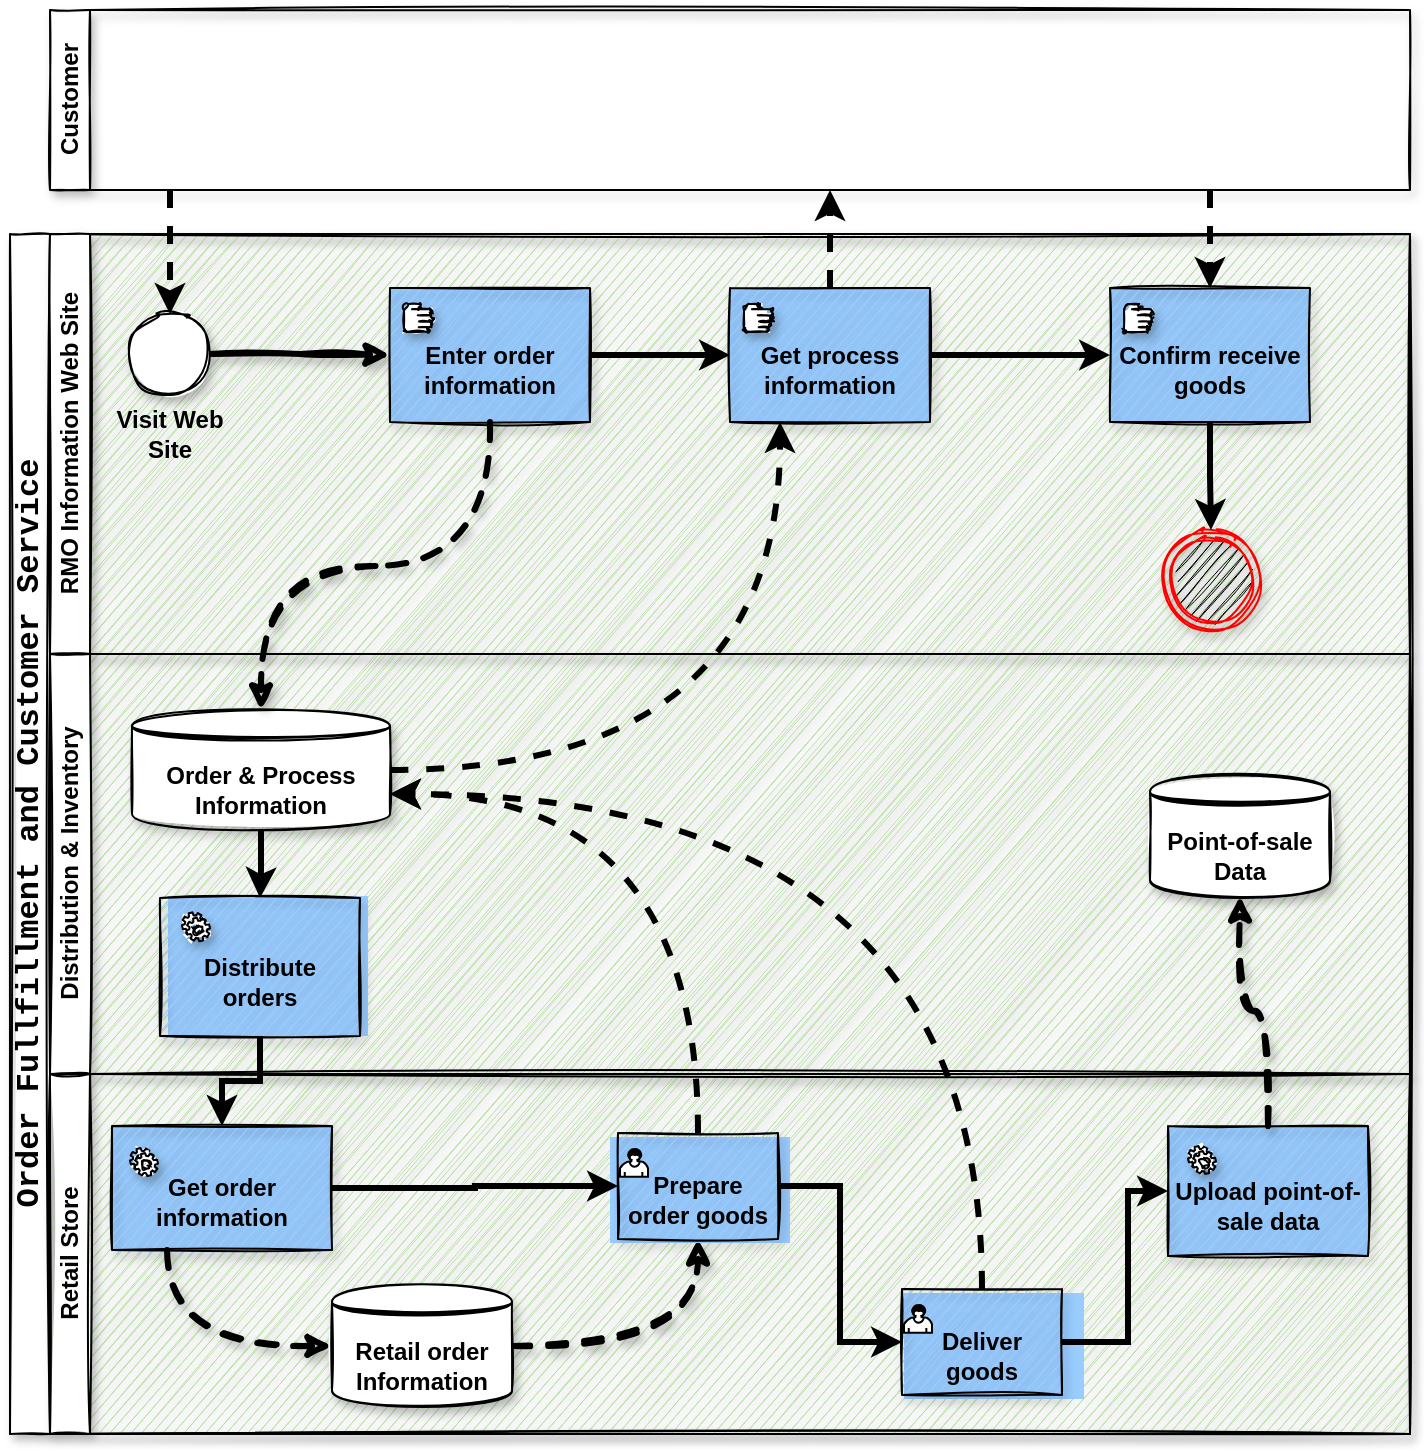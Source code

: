 <mxfile version="14.6.1" type="github">
  <diagram id="prtHgNgQTEPvFCAcTncT" name="Page-1">
    <mxGraphModel dx="990" dy="548" grid="1" gridSize="10" guides="1" tooltips="1" connect="1" arrows="1" fold="1" page="1" pageScale="1" pageWidth="827" pageHeight="1169" math="0" shadow="0">
      <root>
        <mxCell id="0" />
        <mxCell id="1" parent="0" />
        <mxCell id="dNxyNK7c78bLwvsdeMH5-19" value="&lt;div style=&quot;font-family: &amp;#34;consolas&amp;#34; , &amp;#34;courier new&amp;#34; , monospace ; font-weight: normal ; line-height: 27px&quot;&gt;&lt;span style=&quot;font-weight: bold&quot;&gt;&lt;font style=&quot;font-size: 16px&quot;&gt;Order&amp;nbsp;Fullfillment&amp;nbsp;and&amp;nbsp;Customer&amp;nbsp;Service&lt;/font&gt;&lt;/span&gt;&lt;/div&gt;" style="swimlane;html=1;childLayout=stackLayout;resizeParent=1;resizeParentMax=0;horizontal=0;startSize=20;horizontalStack=0;shadow=1;sketch=1;swimlaneFillColor=#B9E0A5;rounded=0;glass=0;" parent="1" vertex="1">
          <mxGeometry x="80" y="122" width="700" height="600" as="geometry">
            <mxRectangle x="120" y="120" width="40" height="370" as="alternateBounds" />
          </mxGeometry>
        </mxCell>
        <mxCell id="589XAvg-LLkNVb0MRYLu-1" value="RMO Information Web Site" style="swimlane;html=1;startSize=20;horizontal=0;shadow=1;sketch=1;" vertex="1" parent="dNxyNK7c78bLwvsdeMH5-19">
          <mxGeometry x="20" width="680" height="210" as="geometry">
            <mxRectangle x="20" width="670" height="20" as="alternateBounds" />
          </mxGeometry>
        </mxCell>
        <mxCell id="589XAvg-LLkNVb0MRYLu-2" style="edgeStyle=orthogonalEdgeStyle;sketch=1;orthogonalLoop=1;jettySize=auto;html=1;entryX=0;entryY=0.5;entryDx=0;entryDy=0;shadow=1;strokeWidth=3;rounded=0;" edge="1" parent="589XAvg-LLkNVb0MRYLu-1" source="589XAvg-LLkNVb0MRYLu-11" target="589XAvg-LLkNVb0MRYLu-5">
          <mxGeometry relative="1" as="geometry" />
        </mxCell>
        <mxCell id="589XAvg-LLkNVb0MRYLu-4" value="" style="group;fillColor=#99CCFF;" vertex="1" connectable="0" parent="589XAvg-LLkNVb0MRYLu-1">
          <mxGeometry x="170" y="27" width="100" height="67" as="geometry" />
        </mxCell>
        <mxCell id="589XAvg-LLkNVb0MRYLu-5" value="&lt;b&gt;&lt;br&gt;Enter order information&lt;/b&gt;" style="rounded=0;whiteSpace=wrap;html=1;shadow=1;glass=0;sketch=1;fillColor=#99CCFF;" vertex="1" parent="589XAvg-LLkNVb0MRYLu-4">
          <mxGeometry width="100" height="67" as="geometry" />
        </mxCell>
        <mxCell id="589XAvg-LLkNVb0MRYLu-6" value="" style="shape=mxgraph.bpmn.manual_task;html=1;outlineConnect=0;rounded=0;shadow=1;glass=0;sketch=1;" vertex="1" parent="589XAvg-LLkNVb0MRYLu-4">
          <mxGeometry x="7" y="8" width="14" height="14" as="geometry" />
        </mxCell>
        <mxCell id="589XAvg-LLkNVb0MRYLu-10" value="" style="group" vertex="1" connectable="0" parent="589XAvg-LLkNVb0MRYLu-1">
          <mxGeometry x="25" y="40" width="70" height="70" as="geometry" />
        </mxCell>
        <mxCell id="589XAvg-LLkNVb0MRYLu-11" value="" style="ellipse;whiteSpace=wrap;html=1;shadow=1;sketch=1;" vertex="1" parent="589XAvg-LLkNVb0MRYLu-10">
          <mxGeometry x="15" width="40" height="40" as="geometry" />
        </mxCell>
        <mxCell id="589XAvg-LLkNVb0MRYLu-12" value="&lt;b&gt;Visit Web Site&lt;/b&gt;" style="text;html=1;strokeColor=none;fillColor=none;align=center;verticalAlign=middle;whiteSpace=wrap;rounded=0;shadow=1;glass=0;" vertex="1" parent="589XAvg-LLkNVb0MRYLu-10">
          <mxGeometry y="50" width="70" height="20" as="geometry" />
        </mxCell>
        <mxCell id="589XAvg-LLkNVb0MRYLu-106" value="" style="group;fillColor=#99CCFF;" vertex="1" connectable="0" parent="589XAvg-LLkNVb0MRYLu-1">
          <mxGeometry x="340" y="27" width="100" height="67" as="geometry" />
        </mxCell>
        <mxCell id="589XAvg-LLkNVb0MRYLu-107" value="&lt;b&gt;&lt;br&gt;Get process information&lt;/b&gt;" style="rounded=0;whiteSpace=wrap;html=1;shadow=1;glass=0;sketch=1;fillColor=#99CCFF;" vertex="1" parent="589XAvg-LLkNVb0MRYLu-106">
          <mxGeometry width="100" height="67" as="geometry" />
        </mxCell>
        <mxCell id="589XAvg-LLkNVb0MRYLu-108" value="" style="shape=mxgraph.bpmn.manual_task;html=1;outlineConnect=0;rounded=0;shadow=1;glass=0;sketch=1;" vertex="1" parent="589XAvg-LLkNVb0MRYLu-106">
          <mxGeometry x="7" y="8" width="14" height="14" as="geometry" />
        </mxCell>
        <mxCell id="589XAvg-LLkNVb0MRYLu-109" style="edgeStyle=orthogonalEdgeStyle;rounded=0;orthogonalLoop=1;jettySize=auto;html=1;entryX=0;entryY=0.5;entryDx=0;entryDy=0;strokeWidth=3;" edge="1" parent="589XAvg-LLkNVb0MRYLu-1" source="589XAvg-LLkNVb0MRYLu-5" target="589XAvg-LLkNVb0MRYLu-107">
          <mxGeometry relative="1" as="geometry" />
        </mxCell>
        <mxCell id="589XAvg-LLkNVb0MRYLu-121" value="" style="group;fillColor=#99CCFF;" vertex="1" connectable="0" parent="589XAvg-LLkNVb0MRYLu-1">
          <mxGeometry x="530" y="27" width="100" height="67" as="geometry" />
        </mxCell>
        <mxCell id="589XAvg-LLkNVb0MRYLu-122" value="&lt;b&gt;&lt;br&gt;Confirm receive goods&lt;br&gt;&lt;/b&gt;" style="rounded=0;whiteSpace=wrap;html=1;shadow=1;glass=0;sketch=1;fillColor=#99CCFF;" vertex="1" parent="589XAvg-LLkNVb0MRYLu-121">
          <mxGeometry width="100" height="67" as="geometry" />
        </mxCell>
        <mxCell id="589XAvg-LLkNVb0MRYLu-123" value="" style="shape=mxgraph.bpmn.manual_task;html=1;outlineConnect=0;rounded=0;shadow=1;glass=0;sketch=1;" vertex="1" parent="589XAvg-LLkNVb0MRYLu-121">
          <mxGeometry x="7" y="8" width="14" height="14" as="geometry" />
        </mxCell>
        <mxCell id="589XAvg-LLkNVb0MRYLu-125" style="edgeStyle=orthogonalEdgeStyle;orthogonalLoop=1;jettySize=auto;html=1;entryX=0;entryY=0.5;entryDx=0;entryDy=0;strokeWidth=3;rounded=0;" edge="1" parent="589XAvg-LLkNVb0MRYLu-1" source="589XAvg-LLkNVb0MRYLu-107" target="589XAvg-LLkNVb0MRYLu-122">
          <mxGeometry relative="1" as="geometry" />
        </mxCell>
        <mxCell id="e2wK-yW2sYxYP3PSsNnn-108" value="" style="ellipse;html=1;shape=endState;fillColor=#000000;strokeColor=#ff0000;rounded=0;shadow=1;glass=0;sketch=1;" parent="589XAvg-LLkNVb0MRYLu-1" vertex="1">
          <mxGeometry x="556" y="148" width="49" height="50" as="geometry" />
        </mxCell>
        <mxCell id="589XAvg-LLkNVb0MRYLu-126" style="edgeStyle=orthogonalEdgeStyle;rounded=0;orthogonalLoop=1;jettySize=auto;html=1;entryX=0.5;entryY=0;entryDx=0;entryDy=0;strokeWidth=3;" edge="1" parent="589XAvg-LLkNVb0MRYLu-1" source="589XAvg-LLkNVb0MRYLu-122" target="e2wK-yW2sYxYP3PSsNnn-108">
          <mxGeometry relative="1" as="geometry" />
        </mxCell>
        <mxCell id="dNxyNK7c78bLwvsdeMH5-20" value="Distribution &amp;amp; Inventory" style="swimlane;html=1;startSize=20;horizontal=0;shadow=1;sketch=1;" parent="dNxyNK7c78bLwvsdeMH5-19" vertex="1">
          <mxGeometry x="20" y="210" width="680" height="210" as="geometry">
            <mxRectangle x="20" width="670" height="20" as="alternateBounds" />
          </mxGeometry>
        </mxCell>
        <mxCell id="e2wK-yW2sYxYP3PSsNnn-73" value="&lt;b&gt;Point-of-sale Data&lt;/b&gt;" style="shape=datastore;whiteSpace=wrap;html=1;rounded=0;shadow=1;glass=0;sketch=1;" parent="dNxyNK7c78bLwvsdeMH5-20" vertex="1">
          <mxGeometry x="550" y="61" width="90" height="60" as="geometry" />
        </mxCell>
        <mxCell id="589XAvg-LLkNVb0MRYLu-91" style="edgeStyle=orthogonalEdgeStyle;rounded=0;orthogonalLoop=1;jettySize=auto;html=1;entryX=0.5;entryY=0;entryDx=0;entryDy=0;strokeWidth=3;" edge="1" parent="dNxyNK7c78bLwvsdeMH5-20" source="589XAvg-LLkNVb0MRYLu-3" target="589XAvg-LLkNVb0MRYLu-87">
          <mxGeometry relative="1" as="geometry" />
        </mxCell>
        <mxCell id="589XAvg-LLkNVb0MRYLu-3" value="&lt;b&gt;Order &amp;amp; Process Information&lt;/b&gt;" style="shape=datastore;whiteSpace=wrap;html=1;rounded=0;shadow=1;glass=0;sketch=1;" vertex="1" parent="dNxyNK7c78bLwvsdeMH5-20">
          <mxGeometry x="41" y="28" width="129" height="60" as="geometry" />
        </mxCell>
        <mxCell id="589XAvg-LLkNVb0MRYLu-86" value="" style="group;fillColor=#99CCFF;" vertex="1" connectable="0" parent="dNxyNK7c78bLwvsdeMH5-20">
          <mxGeometry x="59" y="121" width="100" height="70" as="geometry" />
        </mxCell>
        <mxCell id="589XAvg-LLkNVb0MRYLu-90" value="" style="group" vertex="1" connectable="0" parent="589XAvg-LLkNVb0MRYLu-86">
          <mxGeometry width="100" height="70" as="geometry" />
        </mxCell>
        <mxCell id="589XAvg-LLkNVb0MRYLu-92" value="" style="group" vertex="1" connectable="0" parent="589XAvg-LLkNVb0MRYLu-90">
          <mxGeometry x="-4" y="1" width="100" height="69" as="geometry" />
        </mxCell>
        <mxCell id="589XAvg-LLkNVb0MRYLu-87" value="&lt;b&gt;&lt;br&gt;Distribute &lt;br&gt;orders&lt;/b&gt;" style="rounded=0;whiteSpace=wrap;html=1;shadow=1;glass=0;sketch=1;fillColor=#99CCFF;" vertex="1" parent="589XAvg-LLkNVb0MRYLu-92">
          <mxGeometry width="100" height="69" as="geometry" />
        </mxCell>
        <mxCell id="589XAvg-LLkNVb0MRYLu-89" value="" style="shape=mxgraph.bpmn.service_task;html=1;outlineConnect=0;rounded=0;shadow=1;glass=0;sketch=1;" vertex="1" parent="589XAvg-LLkNVb0MRYLu-92">
          <mxGeometry x="11" y="7.209" width="14" height="14.418" as="geometry" />
        </mxCell>
        <mxCell id="dNxyNK7c78bLwvsdeMH5-22" value="Retail Store" style="swimlane;html=1;startSize=20;horizontal=0;shadow=1;sketch=1;" parent="dNxyNK7c78bLwvsdeMH5-19" vertex="1">
          <mxGeometry x="20" y="420" width="680" height="180" as="geometry" />
        </mxCell>
        <mxCell id="e2wK-yW2sYxYP3PSsNnn-81" value="" style="group;fillColor=#99CCFF;" parent="dNxyNK7c78bLwvsdeMH5-22" vertex="1" connectable="0">
          <mxGeometry x="31" y="26" width="110" height="62" as="geometry" />
        </mxCell>
        <mxCell id="e2wK-yW2sYxYP3PSsNnn-78" value="&lt;b&gt;&lt;br&gt;Get order information&lt;/b&gt;" style="rounded=0;whiteSpace=wrap;html=1;shadow=1;glass=0;sketch=1;fillColor=#99CCFF;" parent="e2wK-yW2sYxYP3PSsNnn-81" vertex="1">
          <mxGeometry width="110" height="62" as="geometry" />
        </mxCell>
        <mxCell id="589XAvg-LLkNVb0MRYLu-94" value="" style="shape=mxgraph.bpmn.service_task;html=1;outlineConnect=0;rounded=0;shadow=1;glass=0;sketch=1;" vertex="1" parent="e2wK-yW2sYxYP3PSsNnn-81">
          <mxGeometry x="9" y="11" width="14" height="14" as="geometry" />
        </mxCell>
        <mxCell id="e2wK-yW2sYxYP3PSsNnn-86" style="edgeStyle=orthogonalEdgeStyle;curved=1;sketch=1;orthogonalLoop=1;jettySize=auto;html=1;entryX=0;entryY=0.5;entryDx=0;entryDy=0;shadow=1;dashed=1;strokeWidth=3;exitX=0.25;exitY=1;exitDx=0;exitDy=0;" parent="dNxyNK7c78bLwvsdeMH5-22" source="e2wK-yW2sYxYP3PSsNnn-78" target="589XAvg-LLkNVb0MRYLu-95" edge="1">
          <mxGeometry relative="1" as="geometry">
            <mxPoint x="197.42" y="120.85" as="targetPoint" />
          </mxGeometry>
        </mxCell>
        <mxCell id="e2wK-yW2sYxYP3PSsNnn-89" style="edgeStyle=orthogonalEdgeStyle;curved=1;sketch=1;orthogonalLoop=1;jettySize=auto;html=1;entryX=0.5;entryY=1;entryDx=0;entryDy=0;shadow=1;dashed=1;strokeWidth=3;exitX=1;exitY=0.5;exitDx=0;exitDy=0;" parent="dNxyNK7c78bLwvsdeMH5-22" source="589XAvg-LLkNVb0MRYLu-95" target="e2wK-yW2sYxYP3PSsNnn-87" edge="1">
          <mxGeometry relative="1" as="geometry">
            <mxPoint x="237.5" y="113" as="sourcePoint" />
          </mxGeometry>
        </mxCell>
        <mxCell id="e2wK-yW2sYxYP3PSsNnn-96" value="" style="group;fillColor=#99CCFF;" parent="dNxyNK7c78bLwvsdeMH5-22" vertex="1" connectable="0">
          <mxGeometry x="280" y="31.5" width="90" height="53" as="geometry" />
        </mxCell>
        <mxCell id="589XAvg-LLkNVb0MRYLu-99" value="" style="group" vertex="1" connectable="0" parent="e2wK-yW2sYxYP3PSsNnn-96">
          <mxGeometry width="90" height="53" as="geometry" />
        </mxCell>
        <mxCell id="e2wK-yW2sYxYP3PSsNnn-87" value="&lt;b&gt;&lt;br&gt;Prepare order goods&lt;br&gt;&lt;/b&gt;" style="rounded=0;whiteSpace=wrap;html=1;shadow=1;glass=0;sketch=1;fillColor=#99CCFF;" parent="589XAvg-LLkNVb0MRYLu-99" vertex="1">
          <mxGeometry x="4" y="-2" width="80" height="53" as="geometry" />
        </mxCell>
        <mxCell id="589XAvg-LLkNVb0MRYLu-96" value="" style="shape=mxgraph.bpmn.user_task;html=1;outlineConnect=0;" vertex="1" parent="589XAvg-LLkNVb0MRYLu-99">
          <mxGeometry x="5" y="5.89" width="14" height="14" as="geometry" />
        </mxCell>
        <mxCell id="e2wK-yW2sYxYP3PSsNnn-97" value="" style="group;" parent="dNxyNK7c78bLwvsdeMH5-22" vertex="1" connectable="0">
          <mxGeometry x="559" y="33" width="100" height="65" as="geometry" />
        </mxCell>
        <mxCell id="e2wK-yW2sYxYP3PSsNnn-100" value="" style="group;fillColor=#99CCFF;" parent="e2wK-yW2sYxYP3PSsNnn-97" vertex="1" connectable="0">
          <mxGeometry y="-7" width="100" height="65" as="geometry" />
        </mxCell>
        <mxCell id="589XAvg-LLkNVb0MRYLu-98" value="" style="group" vertex="1" connectable="0" parent="e2wK-yW2sYxYP3PSsNnn-100">
          <mxGeometry width="100" height="65" as="geometry" />
        </mxCell>
        <mxCell id="e2wK-yW2sYxYP3PSsNnn-98" value="&lt;b&gt;&lt;br&gt;Upload point-of-sale data&lt;/b&gt;" style="rounded=0;whiteSpace=wrap;html=1;shadow=1;glass=0;sketch=1;fillColor=#99CCFF;" parent="589XAvg-LLkNVb0MRYLu-98" vertex="1">
          <mxGeometry width="100" height="65" as="geometry" />
        </mxCell>
        <mxCell id="589XAvg-LLkNVb0MRYLu-97" value="" style="shape=mxgraph.bpmn.service_task;html=1;outlineConnect=0;rounded=0;shadow=1;glass=0;sketch=1;" vertex="1" parent="589XAvg-LLkNVb0MRYLu-98">
          <mxGeometry x="10" y="10.0" width="14" height="14" as="geometry" />
        </mxCell>
        <mxCell id="589XAvg-LLkNVb0MRYLu-95" value="&lt;b&gt;Retail order Information&lt;/b&gt;" style="shape=datastore;whiteSpace=wrap;html=1;rounded=0;shadow=1;glass=0;sketch=1;" vertex="1" parent="dNxyNK7c78bLwvsdeMH5-22">
          <mxGeometry x="141" y="106" width="90" height="60" as="geometry" />
        </mxCell>
        <mxCell id="589XAvg-LLkNVb0MRYLu-101" style="edgeStyle=orthogonalEdgeStyle;rounded=0;orthogonalLoop=1;jettySize=auto;html=1;entryX=0;entryY=0.5;entryDx=0;entryDy=0;strokeWidth=3;" edge="1" parent="dNxyNK7c78bLwvsdeMH5-22" source="e2wK-yW2sYxYP3PSsNnn-78" target="e2wK-yW2sYxYP3PSsNnn-87">
          <mxGeometry relative="1" as="geometry">
            <mxPoint x="180" y="55.5" as="targetPoint" />
          </mxGeometry>
        </mxCell>
        <mxCell id="589XAvg-LLkNVb0MRYLu-111" value="" style="group;fillColor=#99CCFF;" vertex="1" connectable="0" parent="dNxyNK7c78bLwvsdeMH5-22">
          <mxGeometry x="427" y="109.5" width="90" height="53" as="geometry" />
        </mxCell>
        <mxCell id="589XAvg-LLkNVb0MRYLu-112" value="" style="group" vertex="1" connectable="0" parent="589XAvg-LLkNVb0MRYLu-111">
          <mxGeometry x="-5" width="90" height="53" as="geometry" />
        </mxCell>
        <mxCell id="589XAvg-LLkNVb0MRYLu-113" value="&lt;b&gt;&lt;br&gt;Deliver goods&lt;br&gt;&lt;/b&gt;" style="rounded=0;whiteSpace=wrap;html=1;shadow=1;glass=0;sketch=1;fillColor=#99CCFF;" vertex="1" parent="589XAvg-LLkNVb0MRYLu-112">
          <mxGeometry x="4" y="-2" width="80" height="53" as="geometry" />
        </mxCell>
        <mxCell id="589XAvg-LLkNVb0MRYLu-114" value="" style="shape=mxgraph.bpmn.user_task;html=1;outlineConnect=0;" vertex="1" parent="589XAvg-LLkNVb0MRYLu-112">
          <mxGeometry x="5" y="5.89" width="14" height="14" as="geometry" />
        </mxCell>
        <mxCell id="589XAvg-LLkNVb0MRYLu-115" style="edgeStyle=orthogonalEdgeStyle;rounded=0;orthogonalLoop=1;jettySize=auto;html=1;entryX=0;entryY=0.5;entryDx=0;entryDy=0;strokeWidth=3;" edge="1" parent="dNxyNK7c78bLwvsdeMH5-22" source="e2wK-yW2sYxYP3PSsNnn-87" target="589XAvg-LLkNVb0MRYLu-113">
          <mxGeometry relative="1" as="geometry" />
        </mxCell>
        <mxCell id="589XAvg-LLkNVb0MRYLu-116" style="edgeStyle=orthogonalEdgeStyle;rounded=0;orthogonalLoop=1;jettySize=auto;html=1;entryX=0;entryY=0.5;entryDx=0;entryDy=0;strokeWidth=3;" edge="1" parent="dNxyNK7c78bLwvsdeMH5-22" source="589XAvg-LLkNVb0MRYLu-113" target="e2wK-yW2sYxYP3PSsNnn-98">
          <mxGeometry relative="1" as="geometry">
            <Array as="points">
              <mxPoint x="539" y="134" />
              <mxPoint x="539" y="59" />
            </Array>
          </mxGeometry>
        </mxCell>
        <mxCell id="e2wK-yW2sYxYP3PSsNnn-103" style="edgeStyle=orthogonalEdgeStyle;curved=1;sketch=1;orthogonalLoop=1;jettySize=auto;html=1;entryX=0.5;entryY=1;entryDx=0;entryDy=0;shadow=1;dashed=1;strokeWidth=3;" parent="dNxyNK7c78bLwvsdeMH5-19" source="e2wK-yW2sYxYP3PSsNnn-98" target="e2wK-yW2sYxYP3PSsNnn-73" edge="1">
          <mxGeometry relative="1" as="geometry" />
        </mxCell>
        <mxCell id="589XAvg-LLkNVb0MRYLu-7" style="edgeStyle=orthogonalEdgeStyle;sketch=1;orthogonalLoop=1;jettySize=auto;html=1;shadow=1;strokeWidth=3;curved=1;dashed=1;exitX=0.5;exitY=1;exitDx=0;exitDy=0;" edge="1" parent="dNxyNK7c78bLwvsdeMH5-19" source="589XAvg-LLkNVb0MRYLu-5" target="589XAvg-LLkNVb0MRYLu-3">
          <mxGeometry relative="1" as="geometry" />
        </mxCell>
        <mxCell id="589XAvg-LLkNVb0MRYLu-93" style="edgeStyle=orthogonalEdgeStyle;rounded=0;orthogonalLoop=1;jettySize=auto;html=1;entryX=0.5;entryY=0;entryDx=0;entryDy=0;strokeWidth=3;" edge="1" parent="dNxyNK7c78bLwvsdeMH5-19" source="589XAvg-LLkNVb0MRYLu-87" target="e2wK-yW2sYxYP3PSsNnn-78">
          <mxGeometry relative="1" as="geometry" />
        </mxCell>
        <mxCell id="589XAvg-LLkNVb0MRYLu-118" style="edgeStyle=orthogonalEdgeStyle;orthogonalLoop=1;jettySize=auto;html=1;entryX=0.25;entryY=1;entryDx=0;entryDy=0;dashed=1;strokeWidth=3;curved=1;" edge="1" parent="dNxyNK7c78bLwvsdeMH5-19" source="589XAvg-LLkNVb0MRYLu-3" target="589XAvg-LLkNVb0MRYLu-107">
          <mxGeometry relative="1" as="geometry" />
        </mxCell>
        <mxCell id="589XAvg-LLkNVb0MRYLu-119" style="edgeStyle=orthogonalEdgeStyle;curved=1;orthogonalLoop=1;jettySize=auto;html=1;entryX=1;entryY=0.7;entryDx=0;entryDy=0;dashed=1;strokeWidth=3;exitX=0.5;exitY=0;exitDx=0;exitDy=0;" edge="1" parent="dNxyNK7c78bLwvsdeMH5-19" source="e2wK-yW2sYxYP3PSsNnn-87" target="589XAvg-LLkNVb0MRYLu-3">
          <mxGeometry relative="1" as="geometry" />
        </mxCell>
        <mxCell id="589XAvg-LLkNVb0MRYLu-120" style="edgeStyle=orthogonalEdgeStyle;curved=1;orthogonalLoop=1;jettySize=auto;html=1;entryX=1;entryY=0.7;entryDx=0;entryDy=0;dashed=1;strokeWidth=3;exitX=0.5;exitY=0;exitDx=0;exitDy=0;" edge="1" parent="dNxyNK7c78bLwvsdeMH5-19" source="589XAvg-LLkNVb0MRYLu-113" target="589XAvg-LLkNVb0MRYLu-3">
          <mxGeometry relative="1" as="geometry" />
        </mxCell>
        <mxCell id="589XAvg-LLkNVb0MRYLu-14" style="edgeStyle=orthogonalEdgeStyle;rounded=0;orthogonalLoop=1;jettySize=auto;html=1;entryX=0.5;entryY=0;entryDx=0;entryDy=0;strokeWidth=3;dashed=1;" edge="1" parent="1" source="e2wK-yW2sYxYP3PSsNnn-27" target="589XAvg-LLkNVb0MRYLu-11">
          <mxGeometry relative="1" as="geometry">
            <Array as="points">
              <mxPoint x="160" y="110" />
              <mxPoint x="160" y="110" />
            </Array>
          </mxGeometry>
        </mxCell>
        <mxCell id="589XAvg-LLkNVb0MRYLu-127" style="edgeStyle=orthogonalEdgeStyle;rounded=0;orthogonalLoop=1;jettySize=auto;html=1;entryX=0.5;entryY=0;entryDx=0;entryDy=0;strokeWidth=3;dashed=1;" edge="1" parent="1" source="e2wK-yW2sYxYP3PSsNnn-27" target="589XAvg-LLkNVb0MRYLu-122">
          <mxGeometry relative="1" as="geometry">
            <Array as="points">
              <mxPoint x="680" y="110" />
              <mxPoint x="680" y="110" />
            </Array>
          </mxGeometry>
        </mxCell>
        <mxCell id="e2wK-yW2sYxYP3PSsNnn-27" value="Customer" style="swimlane;html=1;startSize=20;horizontal=0;shadow=1;sketch=1;" parent="1" vertex="1">
          <mxGeometry x="100" y="10" width="680" height="90" as="geometry" />
        </mxCell>
        <mxCell id="589XAvg-LLkNVb0MRYLu-117" style="edgeStyle=orthogonalEdgeStyle;rounded=0;orthogonalLoop=1;jettySize=auto;html=1;strokeWidth=3;dashed=1;" edge="1" parent="1" source="589XAvg-LLkNVb0MRYLu-107">
          <mxGeometry relative="1" as="geometry">
            <mxPoint x="490" y="100" as="targetPoint" />
          </mxGeometry>
        </mxCell>
      </root>
    </mxGraphModel>
  </diagram>
</mxfile>
